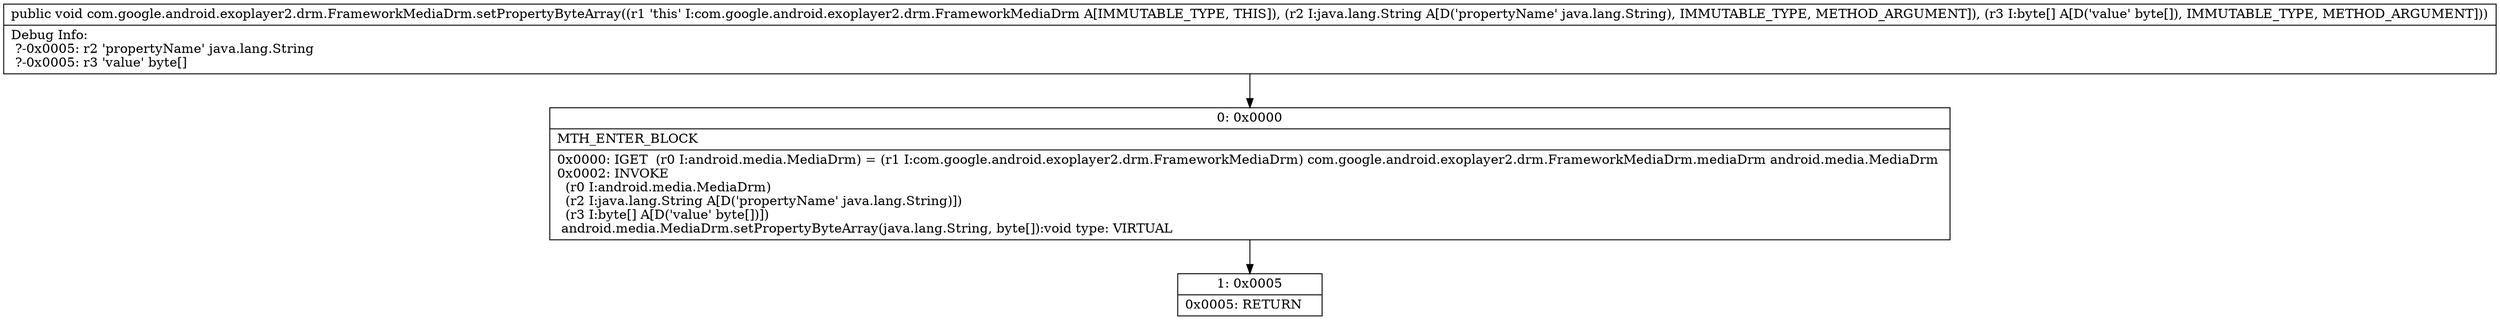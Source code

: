 digraph "CFG forcom.google.android.exoplayer2.drm.FrameworkMediaDrm.setPropertyByteArray(Ljava\/lang\/String;[B)V" {
Node_0 [shape=record,label="{0\:\ 0x0000|MTH_ENTER_BLOCK\l|0x0000: IGET  (r0 I:android.media.MediaDrm) = (r1 I:com.google.android.exoplayer2.drm.FrameworkMediaDrm) com.google.android.exoplayer2.drm.FrameworkMediaDrm.mediaDrm android.media.MediaDrm \l0x0002: INVOKE  \l  (r0 I:android.media.MediaDrm)\l  (r2 I:java.lang.String A[D('propertyName' java.lang.String)])\l  (r3 I:byte[] A[D('value' byte[])])\l android.media.MediaDrm.setPropertyByteArray(java.lang.String, byte[]):void type: VIRTUAL \l}"];
Node_1 [shape=record,label="{1\:\ 0x0005|0x0005: RETURN   \l}"];
MethodNode[shape=record,label="{public void com.google.android.exoplayer2.drm.FrameworkMediaDrm.setPropertyByteArray((r1 'this' I:com.google.android.exoplayer2.drm.FrameworkMediaDrm A[IMMUTABLE_TYPE, THIS]), (r2 I:java.lang.String A[D('propertyName' java.lang.String), IMMUTABLE_TYPE, METHOD_ARGUMENT]), (r3 I:byte[] A[D('value' byte[]), IMMUTABLE_TYPE, METHOD_ARGUMENT]))  | Debug Info:\l  ?\-0x0005: r2 'propertyName' java.lang.String\l  ?\-0x0005: r3 'value' byte[]\l}"];
MethodNode -> Node_0;
Node_0 -> Node_1;
}

